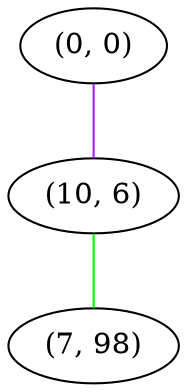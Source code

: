 graph "" {
"(0, 0)";
"(10, 6)";
"(7, 98)";
"(0, 0)" -- "(10, 6)"  [color=purple, key=0, weight=4];
"(10, 6)" -- "(7, 98)"  [color=green, key=0, weight=2];
}
